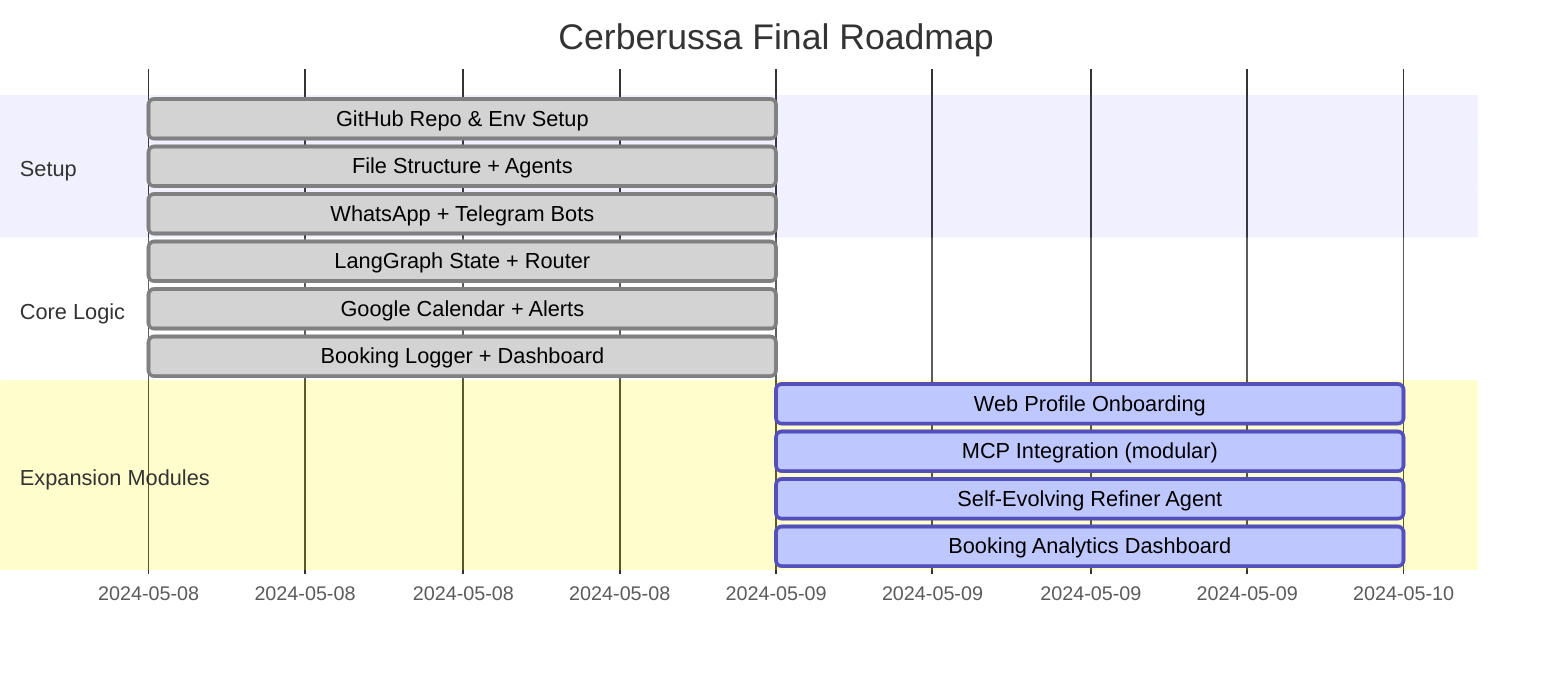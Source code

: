 gantt
    title Cerberussa Final Roadmap
    dateFormat  YYYY-MM-DD
    section Setup
    GitHub Repo & Env Setup         :done,   repo1, 2024-05-08, 1d
    File Structure + Agents         :done,   struct1, 2024-05-08, 1d
    WhatsApp + Telegram Bots       :done,   bots1, 2024-05-08, 1d
    section Core Logic
    LangGraph State + Router       :done,   logic1, 2024-05-08, 1d
    Google Calendar + Alerts       :done,   sync1, 2024-05-08, 1d
    Booking Logger + Dashboard     :done,   log1, 2024-05-08, 1d
    section Expansion Modules
    Web Profile Onboarding         :active, onboard1, 2024-05-09, 1d
    MCP Integration (modular)      :active, mcp1, 2024-05-09, 1d
    Self-Evolving Refiner Agent    :active, refine1, 2024-05-09, 1d
    Booking Analytics Dashboard    :active, stats1, 2024-05-09, 1d